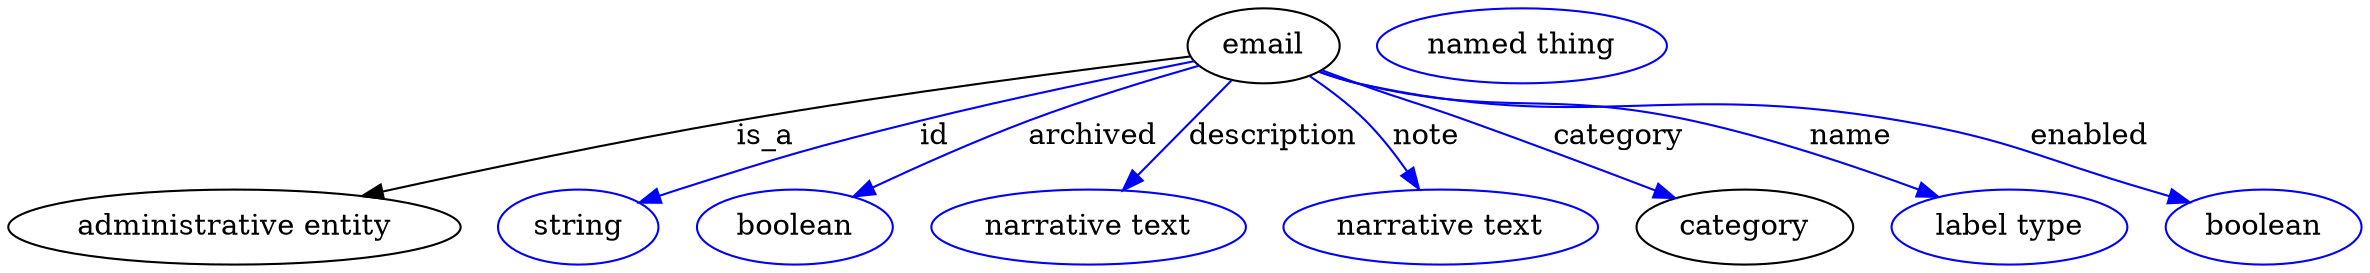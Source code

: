 digraph {
	graph [bb="0,0,1125.3,123"];
	node [label="\N"];
	email	 [height=0.5,
		label=email,
		pos="600.54,105",
		width=1.011];
	"administrative entity"	 [height=0.5,
		pos="108.54,18",
		width=3.015];
	email -> "administrative entity"	 [label=is_a,
		lp="363.54,61.5",
		pos="e,172,32.626 565.09,100.67 516.37,94.538 426.05,82.566 349.54,69 293.03,58.979 229.53,45.449 181.91,34.843"];
	id	 [color=blue,
		height=0.5,
		label=string,
		pos="273.54,18",
		width=1.0652];
	email -> id	 [color=blue,
		label=id,
		lp="442.54,61.5",
		pos="e,302.98,29.722 566.42,98.453 513.18,87.825 407.43,65.046 320.54,36 317.95,35.134 315.29,34.211 312.62,33.258",
		style=solid];
	archived	 [color=blue,
		height=0.5,
		label=boolean,
		pos="376.54,18",
		width=1.2999];
	email -> archived	 [color=blue,
		label=archived,
		lp="518.04,61.5",
		pos="e,405.05,32.449 568.71,96.139 545.64,89.429 513.82,79.583 486.54,69 462.03,59.494 435.26,47.127 414.27,36.952",
		style=solid];
	description	 [color=blue,
		height=0.5,
		label="narrative text",
		pos="516.54,18",
		width=2.0943];
	email -> description	 [color=blue,
		label=description,
		lp="605.54,61.5",
		pos="e,533.71,35.788 584.74,88.636 572.36,75.81 554.91,57.743 540.77,43.092",
		style=solid];
	note	 [color=blue,
		height=0.5,
		label="narrative text",
		pos="685.54,18",
		width=2.0943];
	email -> note	 [color=blue,
		label=note,
		lp="679.54,61.5",
		pos="e,675.25,36.129 623.51,90.927 632.49,84.816 642.54,77.184 650.54,69 657.6,61.782 664.19,52.989 669.71,44.75",
		style=solid];
	category	 [height=0.5,
		pos="830.54,18",
		width=1.4443];
	email -> category	 [color=blue,
		label=category,
		lp="771.54,61.5",
		pos="e,796.51,31.781 629.01,93.319 634.47,91.161 640.17,88.968 645.54,87 669.3,78.298 675.75,77.592 699.54,69 728.95,58.38 761.74,45.615 \
787.16,35.512",
		style=solid];
	name	 [color=blue,
		height=0.5,
		label="label type",
		pos="957.54,18",
		width=1.5707];
	email -> name	 [color=blue,
		label=name,
		lp="878.54,61.5",
		pos="e,922.7,32.259 627.76,92.753 633.53,90.541 639.66,88.473 645.54,87 715.81,69.388 736.83,84.753 807.54,69 843.84,60.913 883.64,47.141 \
913.12,35.945",
		style=solid];
	enabled	 [color=blue,
		height=0.5,
		label=boolean,
		pos="1078.5,18",
		width=1.2999];
	email -> enabled	 [color=blue,
		label=enabled,
		lp="995.04,61.5",
		pos="e,1043.1,29.881 627.23,92.751 633.15,90.481 639.47,88.391 645.54,87 757.15,61.43 789.65,88.156 902.54,69 957.5,59.674 970.15,52.007 \
1023.5,36 1026.8,35.018 1030.2,33.979 1033.6,32.916",
		style=solid];
	"named thing_category"	 [color=blue,
		height=0.5,
		label="named thing",
		pos="724.54,105",
		width=1.9318];
}
